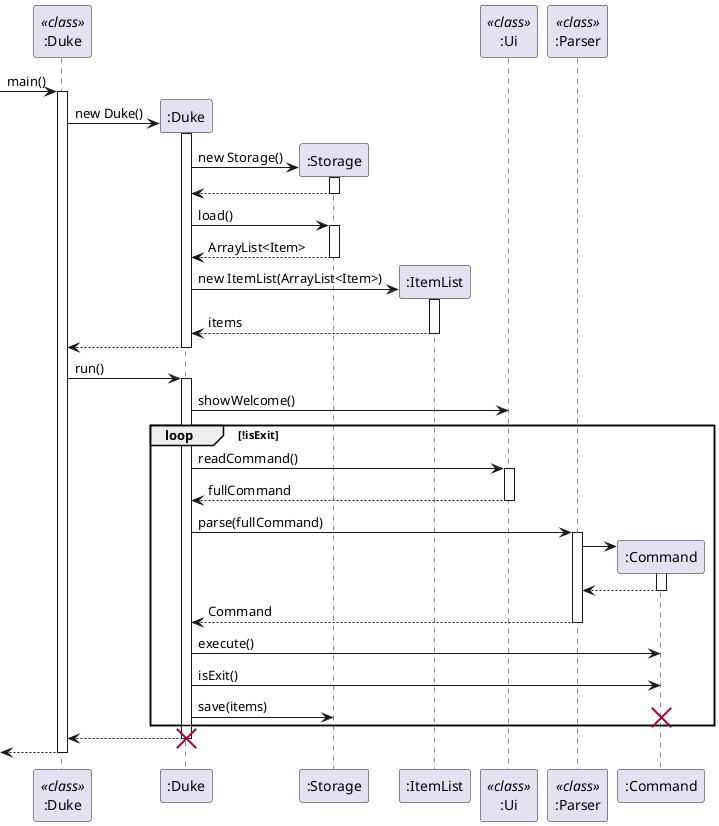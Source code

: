 @startuml
participant ":Duke" as DukeClass <<class>>
participant ":Duke" as Duke
participant ":Storage" as Storage
participant ":ItemList" as ItemList
participant ":Ui" as Ui <<class>>
participant ":Parser" as Parser <<class>>
participant ":Command" as Command

-> DukeClass : main()
activate DukeClass

create Duke
DukeClass -> Duke: new Duke()
activate Duke

create Storage
Duke -> Storage : new Storage()
activate Storage

Duke <-- Storage
deactivate Storage

Duke -> Storage : load()
activate Storage

Duke <-- Storage : ArrayList<Item>
deactivate Storage

create ItemList
Duke -> ItemList : new ItemList(ArrayList<Item>)
activate ItemList

Duke <-- ItemList : items
deactivate ItemList

DukeClass <-- Duke
deactivate Duke

DukeClass -> Duke : run()
activate Duke

'Duke runs

Duke -> Ui : showWelcome()

loop !isExit

Duke -> Ui : readCommand()
activate Ui

Duke <-- Ui : fullCommand
deactivate Ui

Duke -> Parser : parse(fullCommand)
activate Parser

create Command
Parser -> Command
activate Command

Parser <-- Command
deactivate Command

Duke <-- Parser : Command
deactivate Parser

Duke -> Command : execute()

Duke -> Command : isExit()

Duke -> Storage : save(items)

destroy Command

end

'Duke stops

DukeClass <-- Duke
deactivate Duke

destroy Duke

<-- DukeClass
deactivate DukeClass
@enduml
